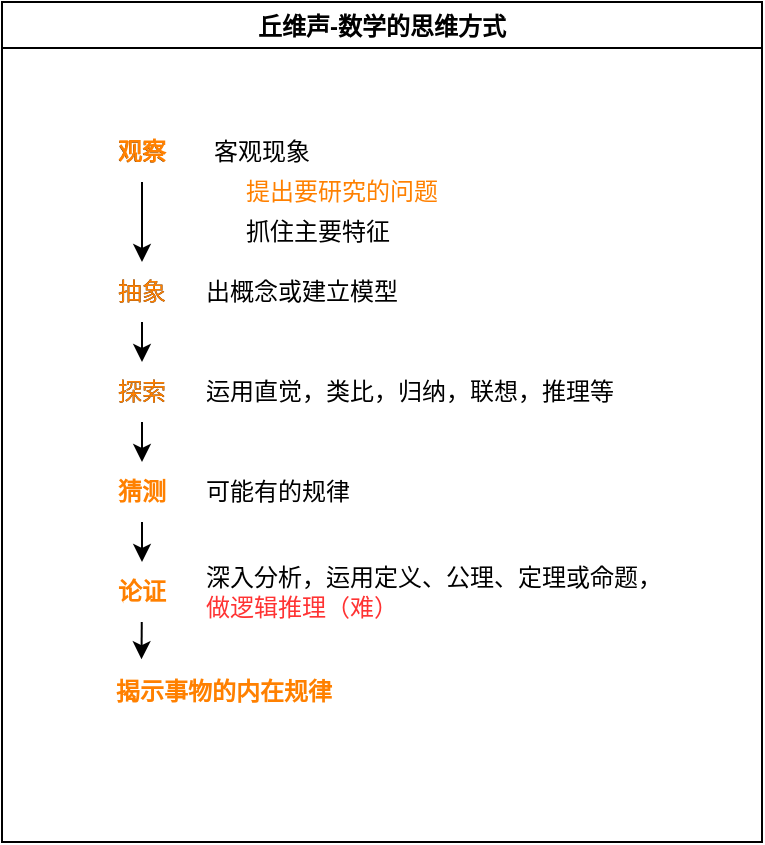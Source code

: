 <mxfile>
    <diagram id="ywjY_AAy3SelQhGb6XCQ" name="Page-1">
        <mxGraphModel dx="1036" dy="585" grid="1" gridSize="10" guides="1" tooltips="1" connect="1" arrows="1" fold="1" page="1" pageScale="1" pageWidth="827" pageHeight="1169" math="0" shadow="0">
            <root>
                <mxCell id="0"/>
                <mxCell id="1" parent="0"/>
                <mxCell id="2" value="丘维声-数学的思维方式" style="swimlane;" vertex="1" parent="1">
                    <mxGeometry x="140" y="80" width="380" height="420" as="geometry"/>
                </mxCell>
                <mxCell id="7" value="" style="edgeStyle=none;html=1;fontColor=#FF3333;" edge="1" parent="2" source="3" target="6">
                    <mxGeometry relative="1" as="geometry"/>
                </mxCell>
                <mxCell id="3" value="观察" style="text;html=1;strokeColor=none;fillColor=none;align=center;verticalAlign=middle;whiteSpace=wrap;rounded=0;" vertex="1" parent="2">
                    <mxGeometry x="40" y="60" width="60" height="30" as="geometry"/>
                </mxCell>
                <mxCell id="4" value="客观现象" style="text;html=1;strokeColor=none;fillColor=none;align=center;verticalAlign=middle;whiteSpace=wrap;rounded=0;" vertex="1" parent="2">
                    <mxGeometry x="100" y="60" width="60" height="30" as="geometry"/>
                </mxCell>
                <mxCell id="13" value="" style="edgeStyle=none;html=1;fontColor=#FF3333;" edge="1" parent="2" source="6" target="12">
                    <mxGeometry relative="1" as="geometry"/>
                </mxCell>
                <mxCell id="6" value="抽象" style="text;html=1;strokeColor=none;fillColor=none;align=center;verticalAlign=middle;whiteSpace=wrap;rounded=0;" vertex="1" parent="2">
                    <mxGeometry x="40" y="130" width="60" height="30" as="geometry"/>
                </mxCell>
                <mxCell id="10" value="提出要研究的问题" style="text;html=1;strokeColor=none;fillColor=none;align=left;verticalAlign=middle;whiteSpace=wrap;rounded=0;fontColor=#FF8000;" vertex="1" parent="2">
                    <mxGeometry x="120" y="80" width="120" height="30" as="geometry"/>
                </mxCell>
                <mxCell id="11" value="抓住主要特征" style="text;html=1;strokeColor=none;fillColor=none;align=left;verticalAlign=middle;whiteSpace=wrap;rounded=0;" vertex="1" parent="2">
                    <mxGeometry x="120" y="100" width="120" height="30" as="geometry"/>
                </mxCell>
                <mxCell id="16" value="" style="edgeStyle=none;html=1;fontColor=#FF3333;" edge="1" parent="2" source="12" target="15">
                    <mxGeometry relative="1" as="geometry"/>
                </mxCell>
                <mxCell id="12" value="探索" style="text;html=1;strokeColor=none;fillColor=none;align=center;verticalAlign=middle;whiteSpace=wrap;rounded=0;" vertex="1" parent="2">
                    <mxGeometry x="40" y="180" width="60" height="30" as="geometry"/>
                </mxCell>
                <mxCell id="14" value="运用直觉，类比，归纳，联想，推理等" style="text;html=1;strokeColor=none;fillColor=none;align=left;verticalAlign=middle;whiteSpace=wrap;rounded=0;" vertex="1" parent="2">
                    <mxGeometry x="100" y="180" width="240" height="30" as="geometry"/>
                </mxCell>
                <mxCell id="19" value="" style="edgeStyle=none;html=1;fontColor=#FF3333;" edge="1" parent="2" source="15" target="18">
                    <mxGeometry relative="1" as="geometry"/>
                </mxCell>
                <mxCell id="15" value="猜测" style="text;html=1;strokeColor=none;fillColor=none;align=center;verticalAlign=middle;whiteSpace=wrap;rounded=0;fontColor=#FF8000;fontStyle=1" vertex="1" parent="2">
                    <mxGeometry x="40" y="230" width="60" height="30" as="geometry"/>
                </mxCell>
                <mxCell id="17" value="可能有的规律" style="text;html=1;strokeColor=none;fillColor=none;align=left;verticalAlign=middle;whiteSpace=wrap;rounded=0;" vertex="1" parent="2">
                    <mxGeometry x="100" y="230" width="240" height="30" as="geometry"/>
                </mxCell>
                <mxCell id="22" value="" style="edgeStyle=none;html=1;fontColor=#FF3333;entryX=0.059;entryY=-0.047;entryDx=0;entryDy=0;entryPerimeter=0;" edge="1" parent="2" source="18" target="21">
                    <mxGeometry relative="1" as="geometry"/>
                </mxCell>
                <mxCell id="18" value="论证" style="text;html=1;strokeColor=none;fillColor=none;align=center;verticalAlign=middle;whiteSpace=wrap;rounded=0;fontColor=#FF8000;fontStyle=1" vertex="1" parent="2">
                    <mxGeometry x="40" y="280" width="60" height="30" as="geometry"/>
                </mxCell>
                <mxCell id="20" value="出概念或建立模型" style="text;html=1;strokeColor=none;fillColor=none;align=left;verticalAlign=middle;whiteSpace=wrap;rounded=0;" vertex="1" parent="2">
                    <mxGeometry x="100" y="130" width="240" height="30" as="geometry"/>
                </mxCell>
                <mxCell id="21" value="揭示事物的内在规律" style="text;html=1;strokeColor=none;fillColor=none;align=left;verticalAlign=middle;whiteSpace=wrap;rounded=0;fontColor=#FF8000;fontStyle=1" vertex="1" parent="2">
                    <mxGeometry x="55" y="330" width="250" height="30" as="geometry"/>
                </mxCell>
                <mxCell id="23" value="深入分析，运用定义、公理、定理或命题，&lt;font color=&quot;#ff3333&quot;&gt;做逻辑推理（难）&lt;/font&gt;" style="text;html=1;strokeColor=none;fillColor=none;align=left;verticalAlign=middle;whiteSpace=wrap;rounded=0;" vertex="1" parent="2">
                    <mxGeometry x="100" y="280" width="240" height="30" as="geometry"/>
                </mxCell>
                <mxCell id="24" value="观察" style="text;html=1;strokeColor=none;fillColor=none;align=center;verticalAlign=middle;whiteSpace=wrap;rounded=0;fontColor=#FF8000;fontStyle=1" vertex="1" parent="2">
                    <mxGeometry x="40" y="60" width="60" height="30" as="geometry"/>
                </mxCell>
                <mxCell id="25" value="抽象" style="text;html=1;strokeColor=none;fillColor=none;align=center;verticalAlign=middle;whiteSpace=wrap;rounded=0;fontColor=#FF8000;" vertex="1" parent="2">
                    <mxGeometry x="40" y="130" width="60" height="30" as="geometry"/>
                </mxCell>
                <mxCell id="26" value="探索" style="text;html=1;strokeColor=none;fillColor=none;align=center;verticalAlign=middle;whiteSpace=wrap;rounded=0;fontColor=#FF8000;" vertex="1" parent="2">
                    <mxGeometry x="40" y="180" width="60" height="30" as="geometry"/>
                </mxCell>
            </root>
        </mxGraphModel>
    </diagram>
</mxfile>